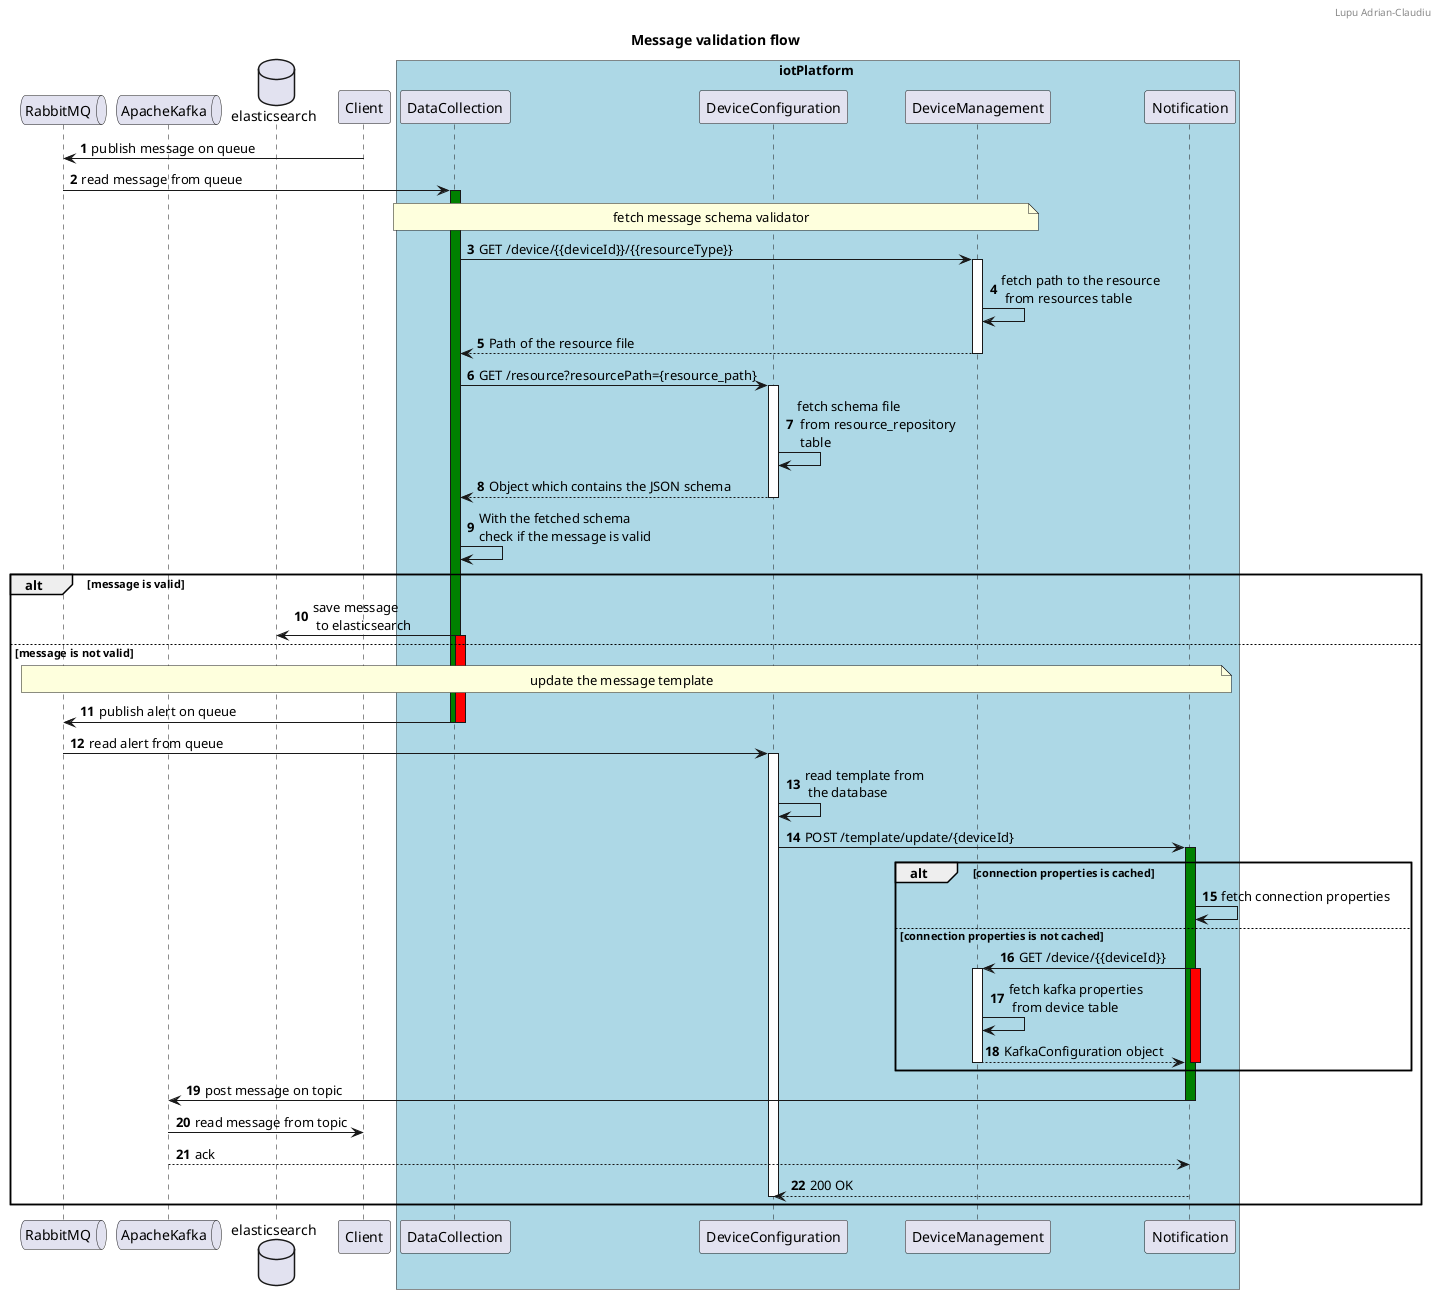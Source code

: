 @startuml
'https://plantuml.com/sequence-diagram
header Lupu Adrian-Claudiu
title Message validation flow
queue RabbitMQ
queue ApacheKafka
database elasticsearch

autonumber

Client -> RabbitMQ: publish message on queue
RabbitMQ -> DataCollection: read message from queue


activate DataCollection #green

box iotPlatform #LightBlue
participant DataCollection
participant DeviceConfiguration
participant DeviceManagement
participant Notification
end box

note over DataCollection, DeviceManagement: fetch message schema validator

DataCollection -> DeviceManagement: GET /device/{{deviceId}}/{{resourceType}}
activate DeviceManagement
DeviceManagement -> DeviceManagement: fetch path to the resource\n from resources table
DeviceManagement --> DataCollection: Path of the resource file
deactivate DeviceManagement
DataCollection -> DeviceConfiguration: GET /resource?resourcePath={resource_path}
activate DeviceConfiguration
DeviceConfiguration -> DeviceConfiguration: fetch schema file\n from resource_repository\n table
DeviceConfiguration --> DataCollection: Object which contains the JSON schema
deactivate DeviceConfiguration
DataCollection -> DataCollection: With the fetched schema\ncheck if the message is valid

alt message is valid
    DataCollection -> elasticsearch: save message\n to elasticsearch
    activate DataCollection #red
else message is not valid
    note across : update the message template
    DataCollection -> RabbitMQ: publish alert on queue
    deactivate DataCollection
    deactivate DataCollection
    RabbitMQ -> DeviceConfiguration: read alert from queue
    activate DeviceConfiguration
    DeviceConfiguration -> DeviceConfiguration: read template from\n the database
    DeviceConfiguration -> Notification: POST /template/update/{deviceId}
    activate Notification #green
    alt connection properties is cached
        Notification -> Notification: fetch connection properties
    else connection properties is not cached
        Notification -> DeviceManagement: GET /device/{{deviceId}}
        activate Notification #red
        activate DeviceManagement
        DeviceManagement -> DeviceManagement: fetch kafka properties\n from device table
        DeviceManagement --> Notification:KafkaConfiguration object
        deactivate Notification
        deactivate DeviceManagement
    end
    Notification -> ApacheKafka: post message on topic
    deactivate Notification
    ApacheKafka -> Client: read message from topic
    ApacheKafka --> Notification: ack
    Notification --> DeviceConfiguration: 200 OK
    deactivate Notification
    deactivate DeviceConfiguration
end

@enduml